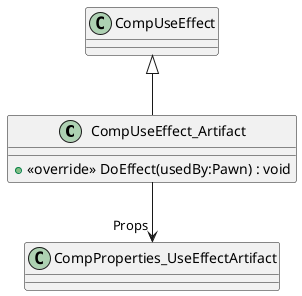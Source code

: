 @startuml
class CompUseEffect_Artifact {
    + <<override>> DoEffect(usedBy:Pawn) : void
}
CompUseEffect <|-- CompUseEffect_Artifact
CompUseEffect_Artifact --> "Props" CompProperties_UseEffectArtifact
@enduml
